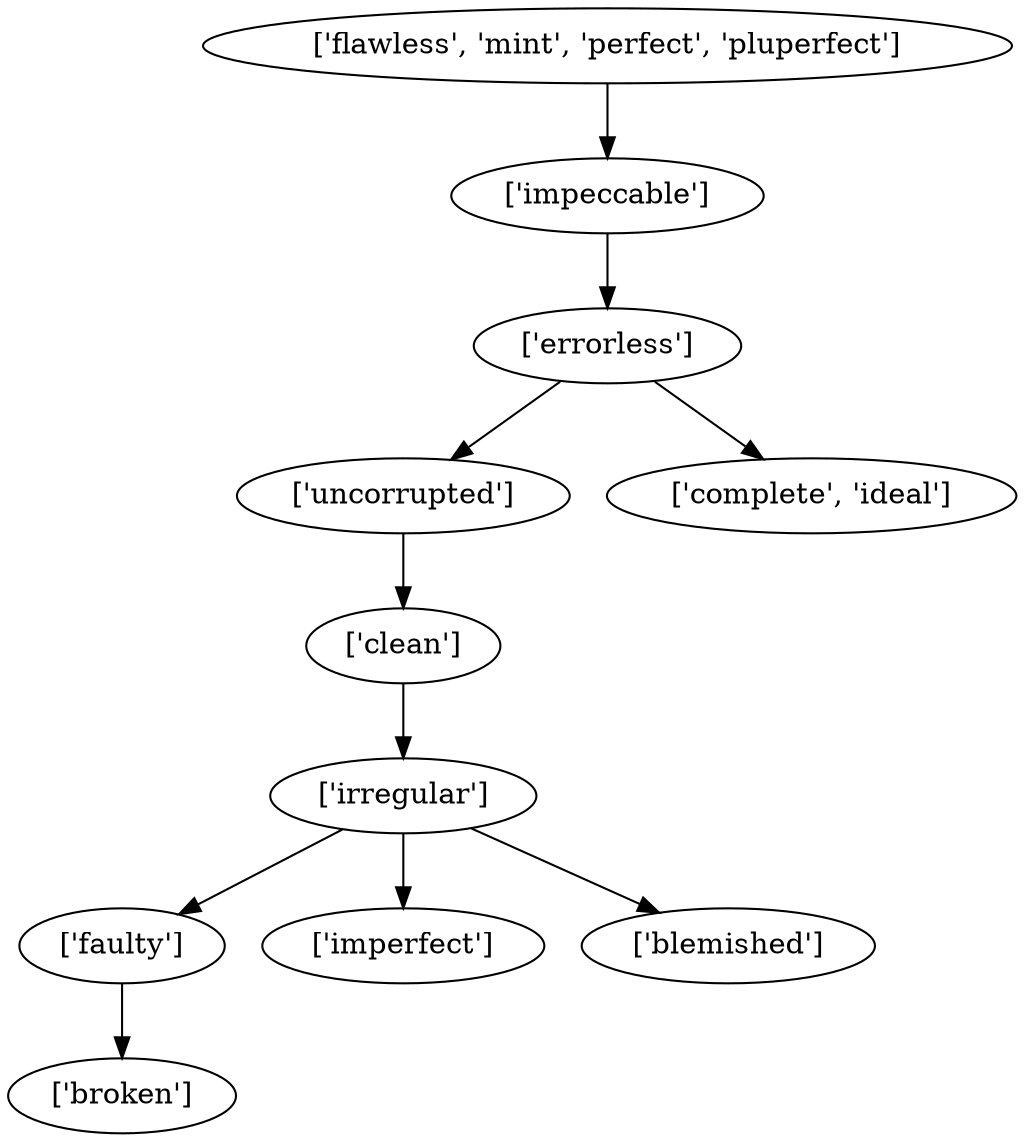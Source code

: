 strict digraph  {
	"['impeccable']" -> "['errorless']";
	"['errorless']" -> "['uncorrupted']";
	"['errorless']" -> "['complete', 'ideal']";
	"['uncorrupted']" -> "['clean']";
	"['clean']" -> "['irregular']";
	"['irregular']" -> "['faulty']";
	"['irregular']" -> "['imperfect']";
	"['irregular']" -> "['blemished']";
	"['faulty']" -> "['broken']";
	"['flawless', 'mint', 'perfect', 'pluperfect']" -> "['impeccable']";
}
